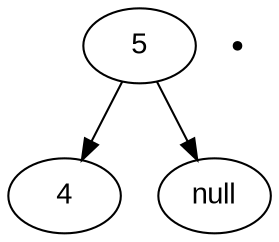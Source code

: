 digraph binaryTree {
    node [fontname="Arial"];
    node0 [label="5"];
    node1 [label="4"];
    node0 -> node1;
    null-2122331568 [shape=point, ];
    node0 -> null-2122331568;
}
